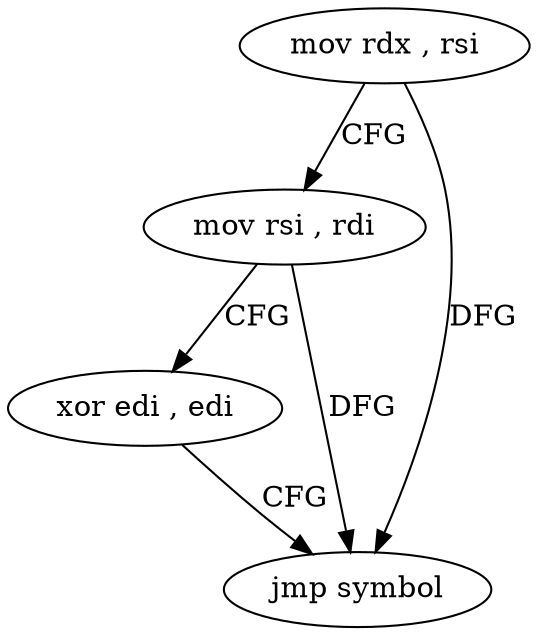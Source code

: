 digraph "func" {
"4211584" [label = "mov rdx , rsi" ]
"4211587" [label = "mov rsi , rdi" ]
"4211590" [label = "xor edi , edi" ]
"4211592" [label = "jmp symbol" ]
"4211584" -> "4211587" [ label = "CFG" ]
"4211584" -> "4211592" [ label = "DFG" ]
"4211587" -> "4211590" [ label = "CFG" ]
"4211587" -> "4211592" [ label = "DFG" ]
"4211590" -> "4211592" [ label = "CFG" ]
}
